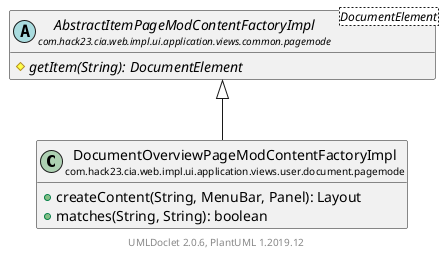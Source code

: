 @startuml
    set namespaceSeparator none
    hide empty fields
    hide empty methods

    class "<size:14>DocumentOverviewPageModContentFactoryImpl\n<size:10>com.hack23.cia.web.impl.ui.application.views.user.document.pagemode" as com.hack23.cia.web.impl.ui.application.views.user.document.pagemode.DocumentOverviewPageModContentFactoryImpl [[DocumentOverviewPageModContentFactoryImpl.html]] {
        +createContent(String, MenuBar, Panel): Layout
        +matches(String, String): boolean
    }

    abstract class "<size:14>AbstractItemPageModContentFactoryImpl\n<size:10>com.hack23.cia.web.impl.ui.application.views.common.pagemode" as com.hack23.cia.web.impl.ui.application.views.common.pagemode.AbstractItemPageModContentFactoryImpl<DocumentElement> [[../../../common/pagemode/AbstractItemPageModContentFactoryImpl.html]] {
        {abstract} #getItem(String): DocumentElement
    }

    com.hack23.cia.web.impl.ui.application.views.common.pagemode.AbstractItemPageModContentFactoryImpl <|-- com.hack23.cia.web.impl.ui.application.views.user.document.pagemode.DocumentOverviewPageModContentFactoryImpl

    center footer UMLDoclet 2.0.6, PlantUML 1.2019.12
@enduml
